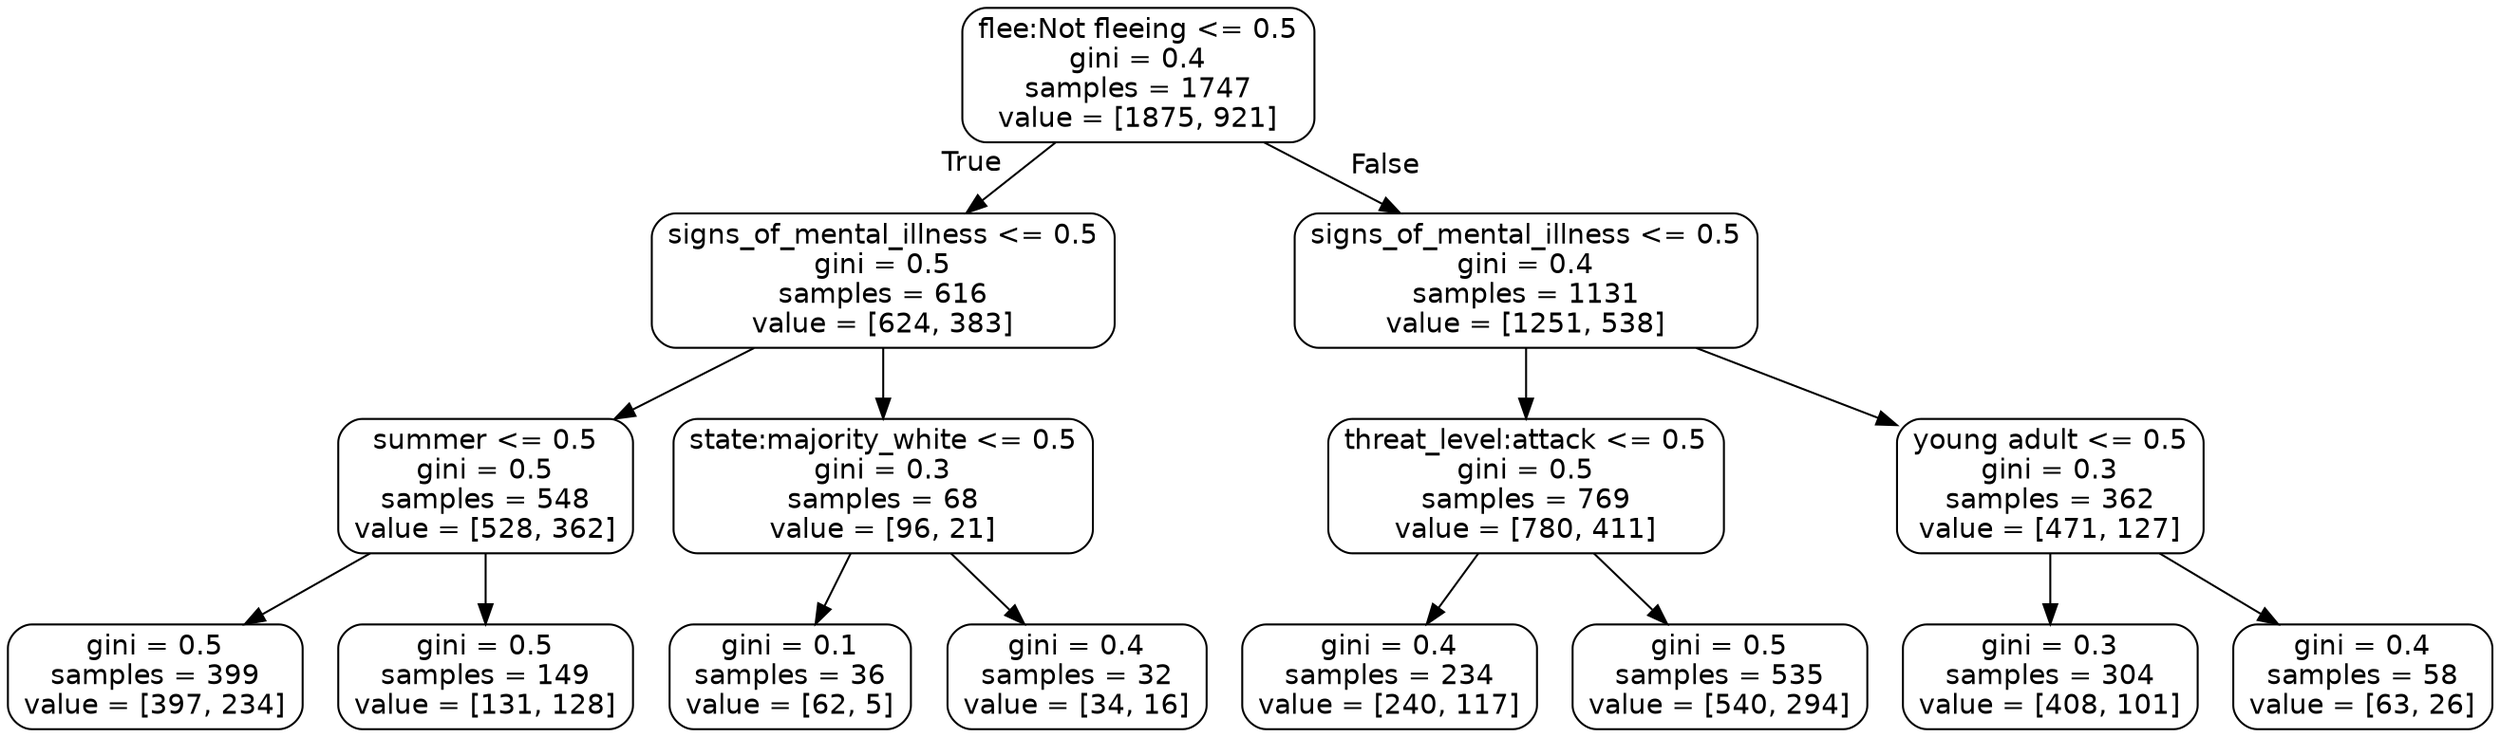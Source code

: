 digraph Tree {
node [shape=box, style="rounded", color="black", fontname=helvetica] ;
edge [fontname=helvetica] ;
0 [label="flee:Not fleeing <= 0.5\ngini = 0.4\nsamples = 1747\nvalue = [1875, 921]"] ;
1 [label="signs_of_mental_illness <= 0.5\ngini = 0.5\nsamples = 616\nvalue = [624, 383]"] ;
0 -> 1 [labeldistance=2.5, labelangle=45, headlabel="True"] ;
2 [label="summer <= 0.5\ngini = 0.5\nsamples = 548\nvalue = [528, 362]"] ;
1 -> 2 ;
3 [label="gini = 0.5\nsamples = 399\nvalue = [397, 234]"] ;
2 -> 3 ;
4 [label="gini = 0.5\nsamples = 149\nvalue = [131, 128]"] ;
2 -> 4 ;
5 [label="state:majority_white <= 0.5\ngini = 0.3\nsamples = 68\nvalue = [96, 21]"] ;
1 -> 5 ;
6 [label="gini = 0.1\nsamples = 36\nvalue = [62, 5]"] ;
5 -> 6 ;
7 [label="gini = 0.4\nsamples = 32\nvalue = [34, 16]"] ;
5 -> 7 ;
8 [label="signs_of_mental_illness <= 0.5\ngini = 0.4\nsamples = 1131\nvalue = [1251, 538]"] ;
0 -> 8 [labeldistance=2.5, labelangle=-45, headlabel="False"] ;
9 [label="threat_level:attack <= 0.5\ngini = 0.5\nsamples = 769\nvalue = [780, 411]"] ;
8 -> 9 ;
10 [label="gini = 0.4\nsamples = 234\nvalue = [240, 117]"] ;
9 -> 10 ;
11 [label="gini = 0.5\nsamples = 535\nvalue = [540, 294]"] ;
9 -> 11 ;
12 [label="young adult <= 0.5\ngini = 0.3\nsamples = 362\nvalue = [471, 127]"] ;
8 -> 12 ;
13 [label="gini = 0.3\nsamples = 304\nvalue = [408, 101]"] ;
12 -> 13 ;
14 [label="gini = 0.4\nsamples = 58\nvalue = [63, 26]"] ;
12 -> 14 ;
}